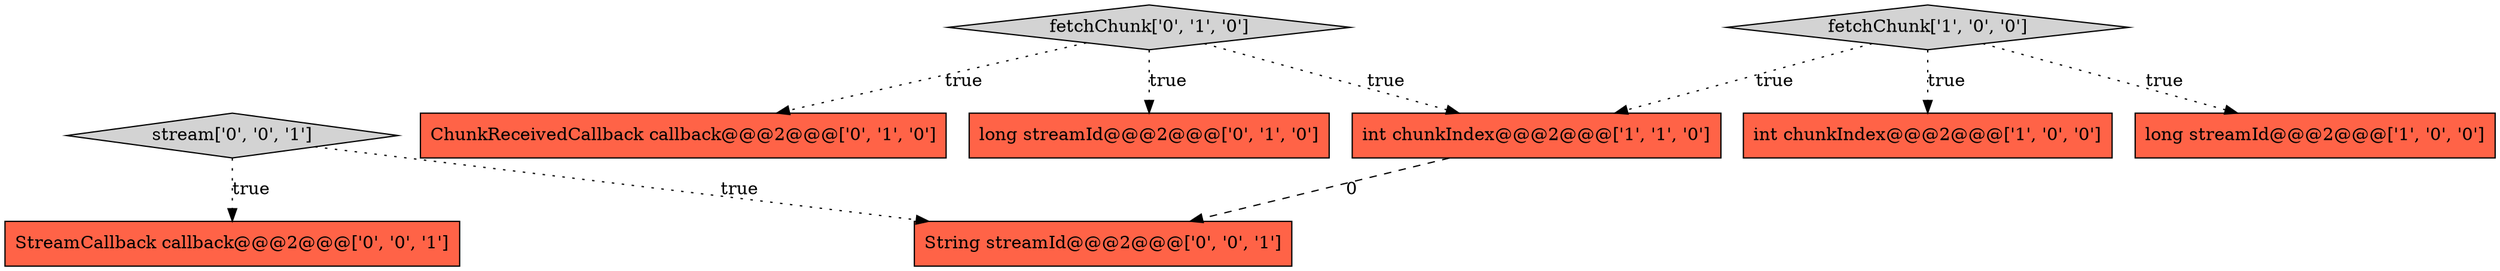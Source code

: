 digraph {
9 [style = filled, label = "stream['0', '0', '1']", fillcolor = lightgray, shape = diamond image = "AAA0AAABBB3BBB"];
7 [style = filled, label = "StreamCallback callback@@@2@@@['0', '0', '1']", fillcolor = tomato, shape = box image = "AAA0AAABBB3BBB"];
4 [style = filled, label = "fetchChunk['0', '1', '0']", fillcolor = lightgray, shape = diamond image = "AAA0AAABBB2BBB"];
1 [style = filled, label = "int chunkIndex@@@2@@@['1', '0', '0']", fillcolor = tomato, shape = box image = "AAA0AAABBB1BBB"];
2 [style = filled, label = "int chunkIndex@@@2@@@['1', '1', '0']", fillcolor = tomato, shape = box image = "AAA0AAABBB1BBB"];
5 [style = filled, label = "long streamId@@@2@@@['0', '1', '0']", fillcolor = tomato, shape = box image = "AAA0AAABBB2BBB"];
8 [style = filled, label = "String streamId@@@2@@@['0', '0', '1']", fillcolor = tomato, shape = box image = "AAA0AAABBB3BBB"];
6 [style = filled, label = "ChunkReceivedCallback callback@@@2@@@['0', '1', '0']", fillcolor = tomato, shape = box image = "AAA0AAABBB2BBB"];
3 [style = filled, label = "fetchChunk['1', '0', '0']", fillcolor = lightgray, shape = diamond image = "AAA0AAABBB1BBB"];
0 [style = filled, label = "long streamId@@@2@@@['1', '0', '0']", fillcolor = tomato, shape = box image = "AAA0AAABBB1BBB"];
4->6 [style = dotted, label="true"];
4->5 [style = dotted, label="true"];
9->7 [style = dotted, label="true"];
2->8 [style = dashed, label="0"];
3->1 [style = dotted, label="true"];
4->2 [style = dotted, label="true"];
3->2 [style = dotted, label="true"];
3->0 [style = dotted, label="true"];
9->8 [style = dotted, label="true"];
}
